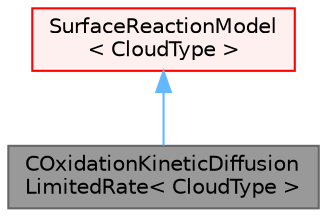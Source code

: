 digraph "COxidationKineticDiffusionLimitedRate&lt; CloudType &gt;"
{
 // LATEX_PDF_SIZE
  bgcolor="transparent";
  edge [fontname=Helvetica,fontsize=10,labelfontname=Helvetica,labelfontsize=10];
  node [fontname=Helvetica,fontsize=10,shape=box,height=0.2,width=0.4];
  Node1 [id="Node000001",label="COxidationKineticDiffusion\lLimitedRate\< CloudType \>",height=0.2,width=0.4,color="gray40", fillcolor="grey60", style="filled", fontcolor="black",tooltip="Kinetic/diffusion limited rate surface reaction model for coal parcels. Limited to:"];
  Node2 -> Node1 [id="edge1_Node000001_Node000002",dir="back",color="steelblue1",style="solid",tooltip=" "];
  Node2 [id="Node000002",label="SurfaceReactionModel\l\< CloudType \>",height=0.2,width=0.4,color="red", fillcolor="#FFF0F0", style="filled",URL="$classFoam_1_1SurfaceReactionModel.html",tooltip="Templated surface reaction model class."];
}
